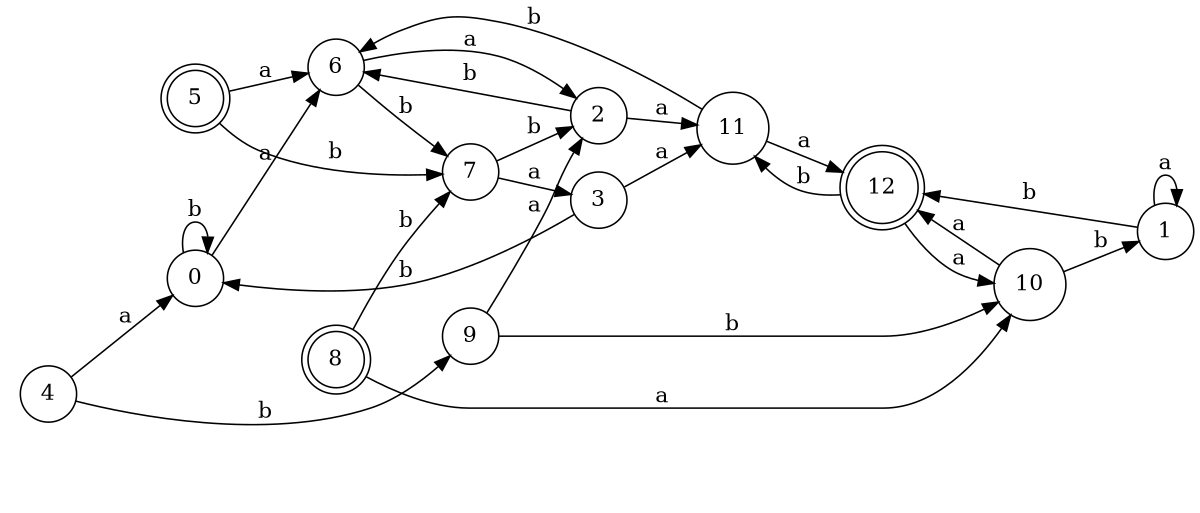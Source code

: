 digraph n11_2 {
__start0 [label="" shape="none"];

rankdir=LR;
size="8,5";

s0 [style="filled", color="black", fillcolor="white" shape="circle", label="0"];
s1 [style="filled", color="black", fillcolor="white" shape="circle", label="1"];
s2 [style="filled", color="black", fillcolor="white" shape="circle", label="2"];
s3 [style="filled", color="black", fillcolor="white" shape="circle", label="3"];
s4 [style="filled", color="black", fillcolor="white" shape="circle", label="4"];
s5 [style="rounded,filled", color="black", fillcolor="white" shape="doublecircle", label="5"];
s6 [style="filled", color="black", fillcolor="white" shape="circle", label="6"];
s7 [style="filled", color="black", fillcolor="white" shape="circle", label="7"];
s8 [style="rounded,filled", color="black", fillcolor="white" shape="doublecircle", label="8"];
s9 [style="filled", color="black", fillcolor="white" shape="circle", label="9"];
s10 [style="filled", color="black", fillcolor="white" shape="circle", label="10"];
s11 [style="filled", color="black", fillcolor="white" shape="circle", label="11"];
s12 [style="rounded,filled", color="black", fillcolor="white" shape="doublecircle", label="12"];
s0 -> s6 [label="a"];
s0 -> s0 [label="b"];
s1 -> s1 [label="a"];
s1 -> s12 [label="b"];
s2 -> s11 [label="a"];
s2 -> s6 [label="b"];
s3 -> s11 [label="a"];
s3 -> s0 [label="b"];
s4 -> s0 [label="a"];
s4 -> s9 [label="b"];
s5 -> s6 [label="a"];
s5 -> s7 [label="b"];
s6 -> s2 [label="a"];
s6 -> s7 [label="b"];
s7 -> s3 [label="a"];
s7 -> s2 [label="b"];
s8 -> s10 [label="a"];
s8 -> s7 [label="b"];
s9 -> s2 [label="a"];
s9 -> s10 [label="b"];
s10 -> s12 [label="a"];
s10 -> s1 [label="b"];
s11 -> s12 [label="a"];
s11 -> s6 [label="b"];
s12 -> s10 [label="a"];
s12 -> s11 [label="b"];

}